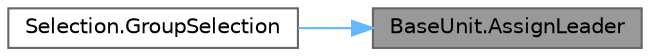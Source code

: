 digraph "BaseUnit.AssignLeader"
{
 // LATEX_PDF_SIZE
  bgcolor="transparent";
  edge [fontname=Helvetica,fontsize=10,labelfontname=Helvetica,labelfontsize=10];
  node [fontname=Helvetica,fontsize=10,shape=box,height=0.2,width=0.4];
  rankdir="RL";
  Node1 [label="BaseUnit.AssignLeader",height=0.2,width=0.4,color="gray40", fillcolor="grey60", style="filled", fontcolor="black",tooltip=" "];
  Node1 -> Node2 [dir="back",color="steelblue1",style="solid"];
  Node2 [label="Selection.GroupSelection",height=0.2,width=0.4,color="grey40", fillcolor="white", style="filled",URL="$class_selection.html#a1fd845df495405452cda91ff8cea543d",tooltip=" "];
}
